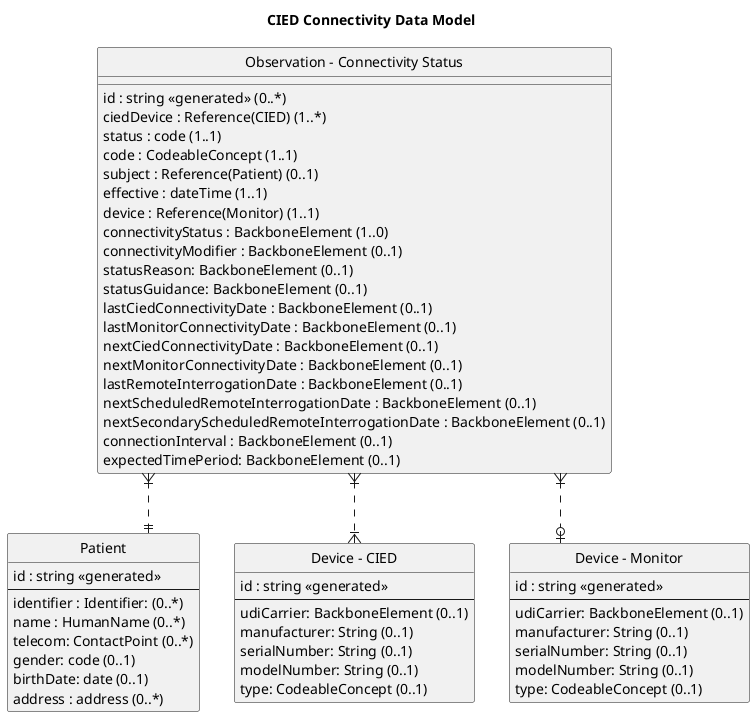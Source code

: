 @startuml
title CIED Connectivity Data Model

hide circle

skinparam linetype ortho

entity "Patient" as Patient {
  id : string <<generated>>
  --
  identifier : Identifier: (0..*)
  name : HumanName (0..*)
  telecom: ContactPoint (0..*)
  gender: code (0..1)
  birthDate: date (0..1)
  address : address (0..*)   
}

entity "Device - CIED" as cied {
  id : string <<generated>>
  --
  udiCarrier: BackboneElement (0..1)
  manufacturer: String (0..1)
  serialNumber: String (0..1)
  modelNumber: String (0..1)
  type: CodeableConcept (0..1)
}

entity "Device - Monitor" as monitor {
  id : string <<generated>>
  --
  udiCarrier: BackboneElement (0..1)
  manufacturer: String (0..1)
  serialNumber: String (0..1)
  modelNumber: String (0..1)
  type: CodeableConcept (0..1)
}
/' - 3/19/25 remove encounter and device association from connectivity use case
entity "DeviceAssociation" as devassoc {
    id: id <<1..1>>
    --
    identifier: Identifier (0..*)
    device: Reference(Device) (1..1)
    status: CodeableConcept (1..1)
    subject: Reference(Patient) (0..1)   
}
'/

entity "Observation - Connectivity Status" as Connectivity {
    id : string <<generated>> (0..*)
    ciedDevice : Reference(CIED) (1..*)
    status : code (1..1)
    code : CodeableConcept (1..1)
    subject : Reference(Patient) (0..1)
    effective : dateTime (1..1)
    device : Reference(Monitor) (1..1)
    connectivityStatus : BackboneElement (1..0)
    connectivityModifier : BackboneElement (0..1)
    statusReason: BackboneElement (0..1)
    statusGuidance: BackboneElement (0..1)
    lastCiedConnectivityDate : BackboneElement (0..1)
    lastMonitorConnectivityDate : BackboneElement (0..1)
    nextCiedConnectivityDate : BackboneElement (0..1)
    nextMonitorConnectivityDate : BackboneElement (0..1)
    lastRemoteInterrogationDate : BackboneElement (0..1)
    nextScheduledRemoteInterrogationDate : BackboneElement (0..1)
    nextSecondaryScheduledRemoteInterrogationDate : BackboneElement (0..1)
    connectionInterval : BackboneElement (0..1)
    expectedTimePeriod: BackboneElement (0..1)
}

Connectivity }|..|| Patient
Connectivity }|..|{ cied
Connectivity }|..o| monitor

@enduml